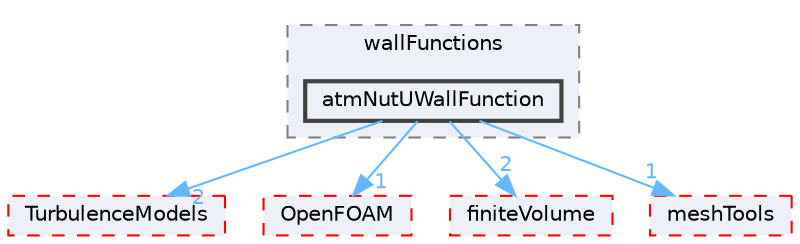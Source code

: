 digraph "src/atmosphericModels/derivedFvPatchFields/wallFunctions/atmNutUWallFunction"
{
 // LATEX_PDF_SIZE
  bgcolor="transparent";
  edge [fontname=Helvetica,fontsize=10,labelfontname=Helvetica,labelfontsize=10];
  node [fontname=Helvetica,fontsize=10,shape=box,height=0.2,width=0.4];
  compound=true
  subgraph clusterdir_a762a943316ece5e9932d5102317d0a5 {
    graph [ bgcolor="#edf0f7", pencolor="grey50", label="wallFunctions", fontname=Helvetica,fontsize=10 style="filled,dashed", URL="dir_a762a943316ece5e9932d5102317d0a5.html",tooltip=""]
  dir_741df5c4268d73c343ee8a7f7bdfdb2d [label="atmNutUWallFunction", fillcolor="#edf0f7", color="grey25", style="filled,bold", URL="dir_741df5c4268d73c343ee8a7f7bdfdb2d.html",tooltip=""];
  }
  dir_1eda626aeac0f0ad2848c36acaa5d501 [label="TurbulenceModels", fillcolor="#edf0f7", color="red", style="filled,dashed", URL="dir_1eda626aeac0f0ad2848c36acaa5d501.html",tooltip=""];
  dir_c5473ff19b20e6ec4dfe5c310b3778a8 [label="OpenFOAM", fillcolor="#edf0f7", color="red", style="filled,dashed", URL="dir_c5473ff19b20e6ec4dfe5c310b3778a8.html",tooltip=""];
  dir_9bd15774b555cf7259a6fa18f99fe99b [label="finiteVolume", fillcolor="#edf0f7", color="red", style="filled,dashed", URL="dir_9bd15774b555cf7259a6fa18f99fe99b.html",tooltip=""];
  dir_ae30ad0bef50cf391b24c614251bb9fd [label="meshTools", fillcolor="#edf0f7", color="red", style="filled,dashed", URL="dir_ae30ad0bef50cf391b24c614251bb9fd.html",tooltip=""];
  dir_741df5c4268d73c343ee8a7f7bdfdb2d->dir_1eda626aeac0f0ad2848c36acaa5d501 [headlabel="2", labeldistance=1.5 headhref="dir_000152_004143.html" href="dir_000152_004143.html" color="steelblue1" fontcolor="steelblue1"];
  dir_741df5c4268d73c343ee8a7f7bdfdb2d->dir_9bd15774b555cf7259a6fa18f99fe99b [headlabel="2", labeldistance=1.5 headhref="dir_000152_001387.html" href="dir_000152_001387.html" color="steelblue1" fontcolor="steelblue1"];
  dir_741df5c4268d73c343ee8a7f7bdfdb2d->dir_ae30ad0bef50cf391b24c614251bb9fd [headlabel="1", labeldistance=1.5 headhref="dir_000152_002382.html" href="dir_000152_002382.html" color="steelblue1" fontcolor="steelblue1"];
  dir_741df5c4268d73c343ee8a7f7bdfdb2d->dir_c5473ff19b20e6ec4dfe5c310b3778a8 [headlabel="1", labeldistance=1.5 headhref="dir_000152_002695.html" href="dir_000152_002695.html" color="steelblue1" fontcolor="steelblue1"];
}
